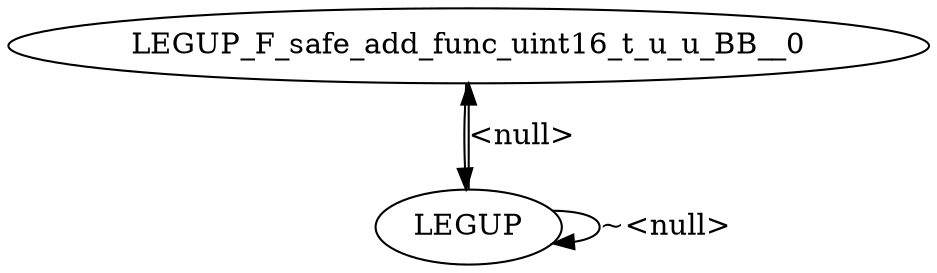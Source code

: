 digraph {
Node0x313f5f0[label="LEGUP_F_safe_add_func_uint16_t_u_u_BB__0"];
Node0x312df10[label="LEGUP"];
Node0x312df10 -> Node0x313f5f0[label="<null>"];
Node0x312df10 -> Node0x312df10[label="~<null>"];
Node0x313f5f0 -> Node0x312df10;
}
